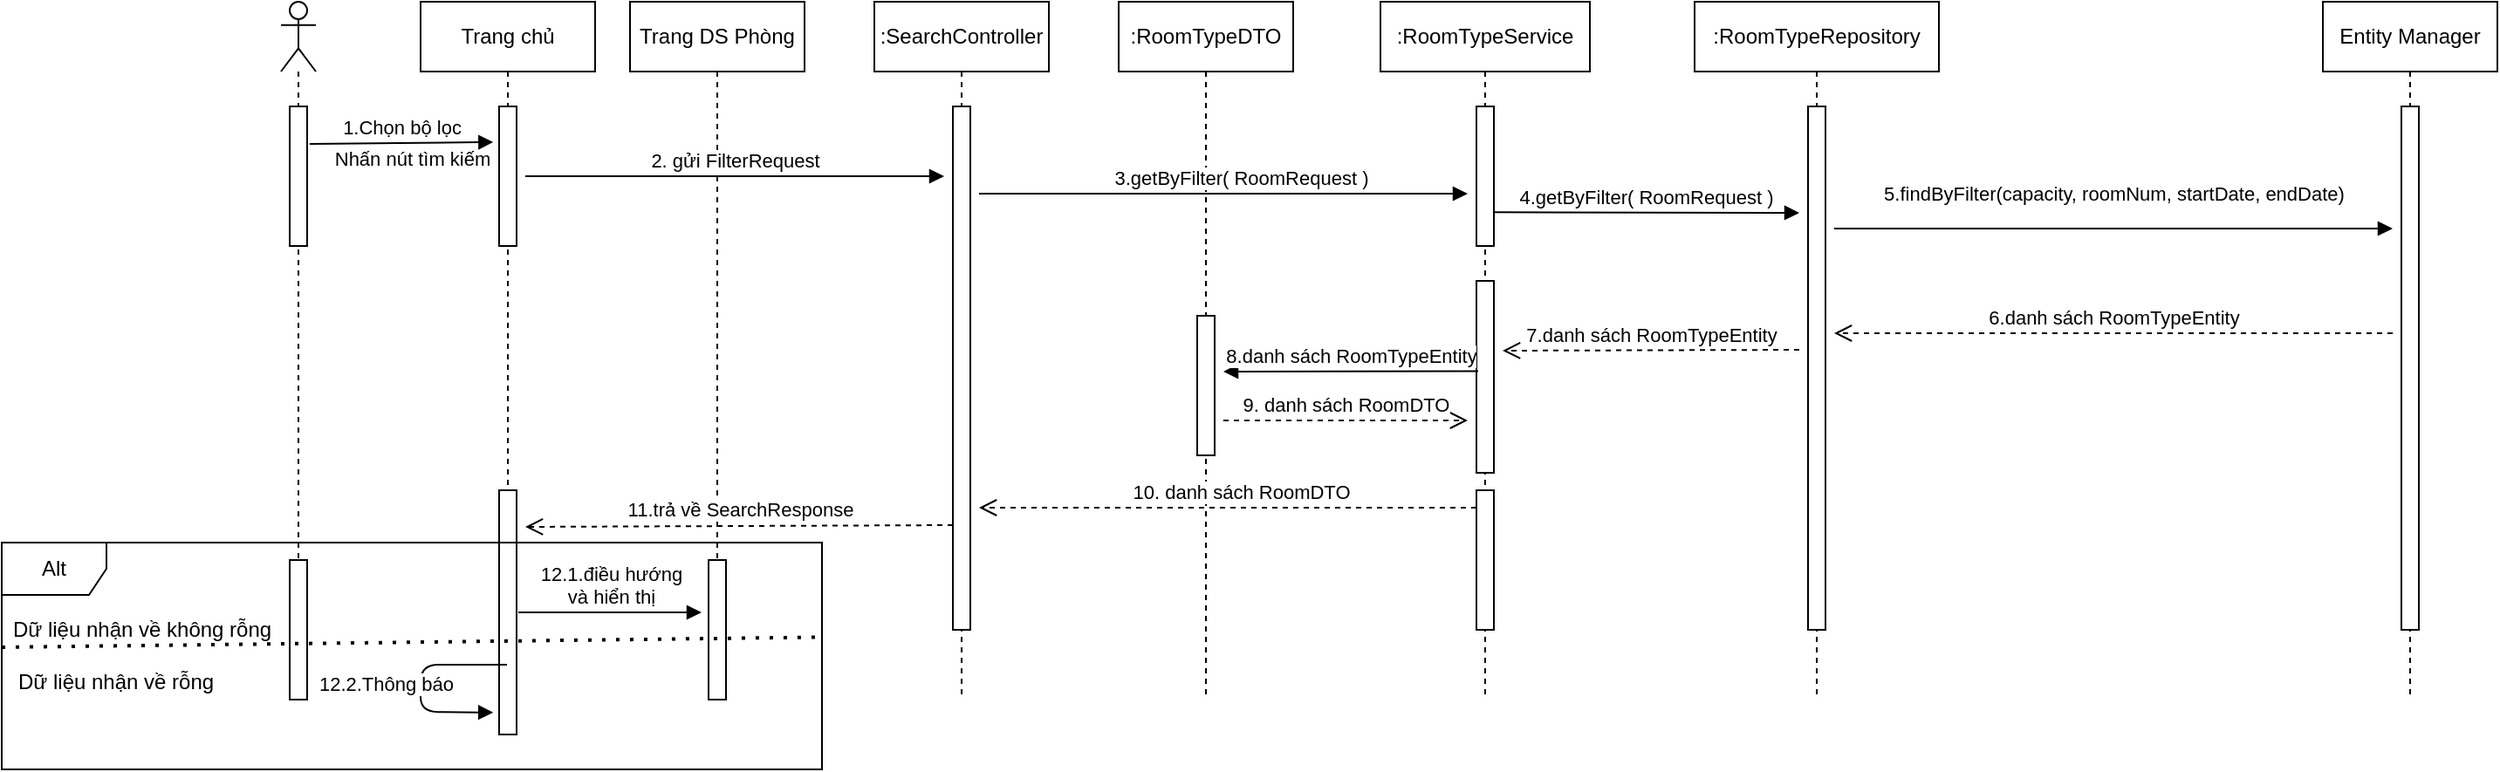 <mxfile version="14.9.8" type="device"><diagram id="kgpKYQtTHZ0yAKxKKP6v" name="Page-1"><mxGraphModel dx="1888" dy="588" grid="1" gridSize="10" guides="1" tooltips="1" connect="1" arrows="1" fold="1" page="1" pageScale="1" pageWidth="850" pageHeight="1100" math="0" shadow="0"><root><mxCell id="0"/><mxCell id="1" parent="0"/><mxCell id="0eftd1JnHhOzbZgCkPt2-11" value="" style="shape=umlLifeline;participant=umlActor;perimeter=lifelinePerimeter;whiteSpace=wrap;html=1;container=1;collapsible=0;recursiveResize=0;verticalAlign=top;spacingTop=36;outlineConnect=0;" parent="1" vertex="1"><mxGeometry x="40" y="40" width="20" height="400" as="geometry"/></mxCell><mxCell id="0eftd1JnHhOzbZgCkPt2-14" value=":RoomTypeDTO" style="shape=umlLifeline;perimeter=lifelinePerimeter;whiteSpace=wrap;html=1;container=1;collapsible=0;recursiveResize=0;outlineConnect=0;" parent="1" vertex="1"><mxGeometry x="520" y="40" width="100" height="400" as="geometry"/></mxCell><mxCell id="0eftd1JnHhOzbZgCkPt2-15" value=":SearchController" style="shape=umlLifeline;perimeter=lifelinePerimeter;whiteSpace=wrap;html=1;container=1;collapsible=0;recursiveResize=0;outlineConnect=0;" parent="1" vertex="1"><mxGeometry x="380" y="40" width="100" height="400" as="geometry"/></mxCell><mxCell id="60uTr-vNHHx3QR2hjoud-7" value="" style="html=1;points=[];perimeter=orthogonalPerimeter;" parent="0eftd1JnHhOzbZgCkPt2-15" vertex="1"><mxGeometry x="45" y="60" width="10" height="300" as="geometry"/></mxCell><mxCell id="0eftd1JnHhOzbZgCkPt2-18" value=":RoomTypeService" style="shape=umlLifeline;perimeter=lifelinePerimeter;whiteSpace=wrap;html=1;container=1;collapsible=0;recursiveResize=0;outlineConnect=0;" parent="1" vertex="1"><mxGeometry x="670" y="40" width="120" height="400" as="geometry"/></mxCell><mxCell id="0eftd1JnHhOzbZgCkPt2-21" value=":RoomTypeRepository" style="shape=umlLifeline;perimeter=lifelinePerimeter;whiteSpace=wrap;html=1;container=1;collapsible=0;recursiveResize=0;outlineConnect=0;" parent="1" vertex="1"><mxGeometry x="850" y="40" width="140" height="400" as="geometry"/></mxCell><mxCell id="0eftd1JnHhOzbZgCkPt2-22" value="Entity Manager" style="shape=umlLifeline;perimeter=lifelinePerimeter;whiteSpace=wrap;html=1;container=1;collapsible=0;recursiveResize=0;outlineConnect=0;" parent="1" vertex="1"><mxGeometry x="1210" y="40" width="100" height="400" as="geometry"/></mxCell><mxCell id="60uTr-vNHHx3QR2hjoud-12" value="" style="html=1;points=[];perimeter=orthogonalPerimeter;" parent="0eftd1JnHhOzbZgCkPt2-22" vertex="1"><mxGeometry x="45" y="60" width="10" height="300" as="geometry"/></mxCell><mxCell id="0eftd1JnHhOzbZgCkPt2-25" value="Trang chủ" style="shape=umlLifeline;perimeter=lifelinePerimeter;whiteSpace=wrap;html=1;container=1;collapsible=0;recursiveResize=0;outlineConnect=0;" parent="1" vertex="1"><mxGeometry x="120" y="40" width="100" height="400" as="geometry"/></mxCell><mxCell id="0eftd1JnHhOzbZgCkPt2-36" value="" style="html=1;points=[];perimeter=orthogonalPerimeter;" parent="0eftd1JnHhOzbZgCkPt2-25" vertex="1"><mxGeometry x="45" y="60" width="10" height="80" as="geometry"/></mxCell><mxCell id="0eftd1JnHhOzbZgCkPt2-38" value="&lt;font style=&quot;font-size: 11px&quot;&gt;Nhấn nút tìm kiếm&lt;/font&gt;" style="text;html=1;align=center;verticalAlign=middle;resizable=0;points=[];autosize=1;strokeColor=none;" parent="1" vertex="1"><mxGeometry x="60" y="120" width="110" height="20" as="geometry"/></mxCell><mxCell id="0eftd1JnHhOzbZgCkPt2-26" value="Trang DS Phòng" style="shape=umlLifeline;perimeter=lifelinePerimeter;whiteSpace=wrap;html=1;container=1;collapsible=0;recursiveResize=0;outlineConnect=0;" parent="1" vertex="1"><mxGeometry x="240" y="40" width="100" height="400" as="geometry"/></mxCell><mxCell id="60uTr-vNHHx3QR2hjoud-8" value="3.getByFilter( RoomRequest )" style="html=1;verticalAlign=bottom;endArrow=block;" parent="1" edge="1"><mxGeometry x="0.071" width="80" relative="1" as="geometry"><mxPoint x="440" y="150" as="sourcePoint"/><mxPoint x="720" y="150" as="targetPoint"/><Array as="points"><mxPoint x="640" y="150"/></Array><mxPoint as="offset"/></mxGeometry></mxCell><mxCell id="60uTr-vNHHx3QR2hjoud-9" value="" style="html=1;points=[];perimeter=orthogonalPerimeter;" parent="1" vertex="1"><mxGeometry x="725" y="100" width="10" height="80" as="geometry"/></mxCell><mxCell id="60uTr-vNHHx3QR2hjoud-10" value="4.getByFilter( RoomRequest )" style="html=1;verticalAlign=bottom;endArrow=block;exitX=1;exitY=0.758;exitDx=0;exitDy=0;exitPerimeter=0;" parent="1" source="60uTr-vNHHx3QR2hjoud-9" edge="1"><mxGeometry width="80" relative="1" as="geometry"><mxPoint x="875" y="160" as="sourcePoint"/><mxPoint x="910" y="161" as="targetPoint"/></mxGeometry></mxCell><mxCell id="60uTr-vNHHx3QR2hjoud-11" value="" style="html=1;points=[];perimeter=orthogonalPerimeter;" parent="1" vertex="1"><mxGeometry x="915" y="100" width="10" height="300" as="geometry"/></mxCell><mxCell id="60uTr-vNHHx3QR2hjoud-13" value="&lt;p style=&quot;text-align: left&quot;&gt;5.findByFilter(capacity, roomNum, startDate, endDate)&lt;/p&gt;" style="html=1;verticalAlign=bottom;endArrow=block;" parent="1" edge="1"><mxGeometry width="80" relative="1" as="geometry"><mxPoint x="930" y="170" as="sourcePoint"/><mxPoint x="1250" y="170" as="targetPoint"/><mxPoint as="offset"/></mxGeometry></mxCell><mxCell id="60uTr-vNHHx3QR2hjoud-14" value="" style="html=1;points=[];perimeter=orthogonalPerimeter;" parent="1" vertex="1"><mxGeometry x="565" y="220" width="10" height="80" as="geometry"/></mxCell><mxCell id="60uTr-vNHHx3QR2hjoud-16" value="" style="html=1;points=[];perimeter=orthogonalPerimeter;" parent="1" vertex="1"><mxGeometry x="725" y="200" width="10" height="110" as="geometry"/></mxCell><mxCell id="60uTr-vNHHx3QR2hjoud-17" value="" style="html=1;points=[];perimeter=orthogonalPerimeter;" parent="1" vertex="1"><mxGeometry x="725" y="320" width="10" height="80" as="geometry"/></mxCell><mxCell id="60uTr-vNHHx3QR2hjoud-18" value="6.danh sách RoomTypeEntity" style="html=1;verticalAlign=bottom;endArrow=open;dashed=1;endSize=8;" parent="1" edge="1"><mxGeometry relative="1" as="geometry"><mxPoint x="1250" y="230" as="sourcePoint"/><mxPoint x="930" y="230" as="targetPoint"/></mxGeometry></mxCell><mxCell id="60uTr-vNHHx3QR2hjoud-19" value="7.danh sách RoomTypeEntity" style="html=1;verticalAlign=bottom;endArrow=open;dashed=1;endSize=8;" parent="1" edge="1"><mxGeometry relative="1" as="geometry"><mxPoint x="910" y="239.5" as="sourcePoint"/><mxPoint x="740" y="240" as="targetPoint"/></mxGeometry></mxCell><mxCell id="60uTr-vNHHx3QR2hjoud-20" value="8.danh sách RoomTypeEntity" style="html=1;verticalAlign=bottom;endArrow=block;exitX=0.1;exitY=0.471;exitDx=0;exitDy=0;exitPerimeter=0;" parent="1" source="60uTr-vNHHx3QR2hjoud-16" edge="1"><mxGeometry width="80" relative="1" as="geometry"><mxPoint x="680" y="270" as="sourcePoint"/><mxPoint x="580" y="252" as="targetPoint"/></mxGeometry></mxCell><mxCell id="60uTr-vNHHx3QR2hjoud-21" value="9. danh sách RoomDTO" style="html=1;verticalAlign=bottom;endArrow=open;dashed=1;endSize=8;" parent="1" edge="1"><mxGeometry relative="1" as="geometry"><mxPoint x="580" y="280" as="sourcePoint"/><mxPoint x="720" y="280" as="targetPoint"/></mxGeometry></mxCell><mxCell id="60uTr-vNHHx3QR2hjoud-22" value="10. danh sách RoomDTO" style="html=1;verticalAlign=bottom;endArrow=open;dashed=1;endSize=8;" parent="1" edge="1"><mxGeometry x="-0.053" relative="1" as="geometry"><mxPoint x="725" y="330" as="sourcePoint"/><mxPoint x="440" y="330" as="targetPoint"/><mxPoint as="offset"/></mxGeometry></mxCell><mxCell id="60uTr-vNHHx3QR2hjoud-23" value="" style="html=1;points=[];perimeter=orthogonalPerimeter;" parent="1" vertex="1"><mxGeometry x="165" y="320" width="10" height="140" as="geometry"/></mxCell><mxCell id="60uTr-vNHHx3QR2hjoud-24" value="11.trả về SearchResponse" style="html=1;verticalAlign=bottom;endArrow=open;dashed=1;endSize=8;" parent="1" edge="1"><mxGeometry relative="1" as="geometry"><mxPoint x="425" y="340" as="sourcePoint"/><mxPoint x="180" y="341" as="targetPoint"/></mxGeometry></mxCell><mxCell id="60uTr-vNHHx3QR2hjoud-25" value="12.1.điều hướng&lt;br&gt;và hiển thị" style="html=1;verticalAlign=bottom;endArrow=block;" parent="1" edge="1"><mxGeometry width="80" relative="1" as="geometry"><mxPoint x="176" y="390" as="sourcePoint"/><mxPoint x="281" y="390" as="targetPoint"/><Array as="points"><mxPoint x="210" y="390"/></Array></mxGeometry></mxCell><mxCell id="60uTr-vNHHx3QR2hjoud-26" value="" style="html=1;points=[];perimeter=orthogonalPerimeter;" parent="1" vertex="1"><mxGeometry x="285" y="360" width="10" height="80" as="geometry"/></mxCell><mxCell id="60uTr-vNHHx3QR2hjoud-27" value="" style="html=1;points=[];perimeter=orthogonalPerimeter;" parent="1" vertex="1"><mxGeometry x="45" y="100" width="10" height="80" as="geometry"/></mxCell><mxCell id="0eftd1JnHhOzbZgCkPt2-31" value="1.Chọn bộ lọc" style="html=1;verticalAlign=bottom;endArrow=block;entryX=-0.333;entryY=0.256;entryDx=0;entryDy=0;entryPerimeter=0;exitX=1.14;exitY=0.268;exitDx=0;exitDy=0;exitPerimeter=0;" parent="1" source="60uTr-vNHHx3QR2hjoud-27" target="0eftd1JnHhOzbZgCkPt2-36" edge="1"><mxGeometry width="80" relative="1" as="geometry"><mxPoint x="70" y="120" as="sourcePoint"/><mxPoint x="130" y="120" as="targetPoint"/></mxGeometry></mxCell><mxCell id="60uTr-vNHHx3QR2hjoud-30" value="" style="html=1;points=[];perimeter=orthogonalPerimeter;" parent="1" vertex="1"><mxGeometry x="45" y="360" width="10" height="80" as="geometry"/></mxCell><mxCell id="60uTr-vNHHx3QR2hjoud-31" value="12.2.Thông báo" style="html=1;verticalAlign=bottom;endArrow=block;entryX=-0.34;entryY=0.91;entryDx=0;entryDy=0;entryPerimeter=0;" parent="1" edge="1" target="60uTr-vNHHx3QR2hjoud-23" source="0eftd1JnHhOzbZgCkPt2-25"><mxGeometry x="0.148" y="-20" width="80" relative="1" as="geometry"><mxPoint x="160" y="430" as="sourcePoint"/><mxPoint x="60" y="430" as="targetPoint"/><Array as="points"><mxPoint x="120" y="420"/><mxPoint x="120" y="447"/></Array><mxPoint y="1" as="offset"/></mxGeometry></mxCell><mxCell id="60uTr-vNHHx3QR2hjoud-33" value="Alt" style="shape=umlFrame;whiteSpace=wrap;html=1;" parent="1" vertex="1"><mxGeometry x="-120" y="350" width="470" height="130" as="geometry"/></mxCell><mxCell id="60uTr-vNHHx3QR2hjoud-36" value="" style="endArrow=none;dashed=1;html=1;dashPattern=1 3;strokeWidth=2;entryX=1;entryY=0.417;entryDx=0;entryDy=0;entryPerimeter=0;" parent="1" target="60uTr-vNHHx3QR2hjoud-33" edge="1"><mxGeometry width="50" height="50" relative="1" as="geometry"><mxPoint x="-120" y="410" as="sourcePoint"/><mxPoint x="340" y="340" as="targetPoint"/></mxGeometry></mxCell><mxCell id="60uTr-vNHHx3QR2hjoud-37" value="Dữ liệu nhận về rỗng" style="text;html=1;align=center;verticalAlign=middle;resizable=0;points=[];autosize=1;strokeColor=none;" parent="1" vertex="1"><mxGeometry x="-120" y="420" width="130" height="20" as="geometry"/></mxCell><mxCell id="60uTr-vNHHx3QR2hjoud-39" value="Dữ liệu nhận về không rỗng" style="text;html=1;align=center;verticalAlign=middle;resizable=0;points=[];autosize=1;strokeColor=none;" parent="1" vertex="1"><mxGeometry x="-120" y="390" width="160" height="20" as="geometry"/></mxCell><mxCell id="60uTr-vNHHx3QR2hjoud-40" value="2. gửi FilterRequest" style="html=1;verticalAlign=bottom;endArrow=block;" parent="1" edge="1"><mxGeometry width="80" relative="1" as="geometry"><mxPoint x="180" y="140" as="sourcePoint"/><mxPoint x="420" y="140" as="targetPoint"/></mxGeometry></mxCell></root></mxGraphModel></diagram></mxfile>